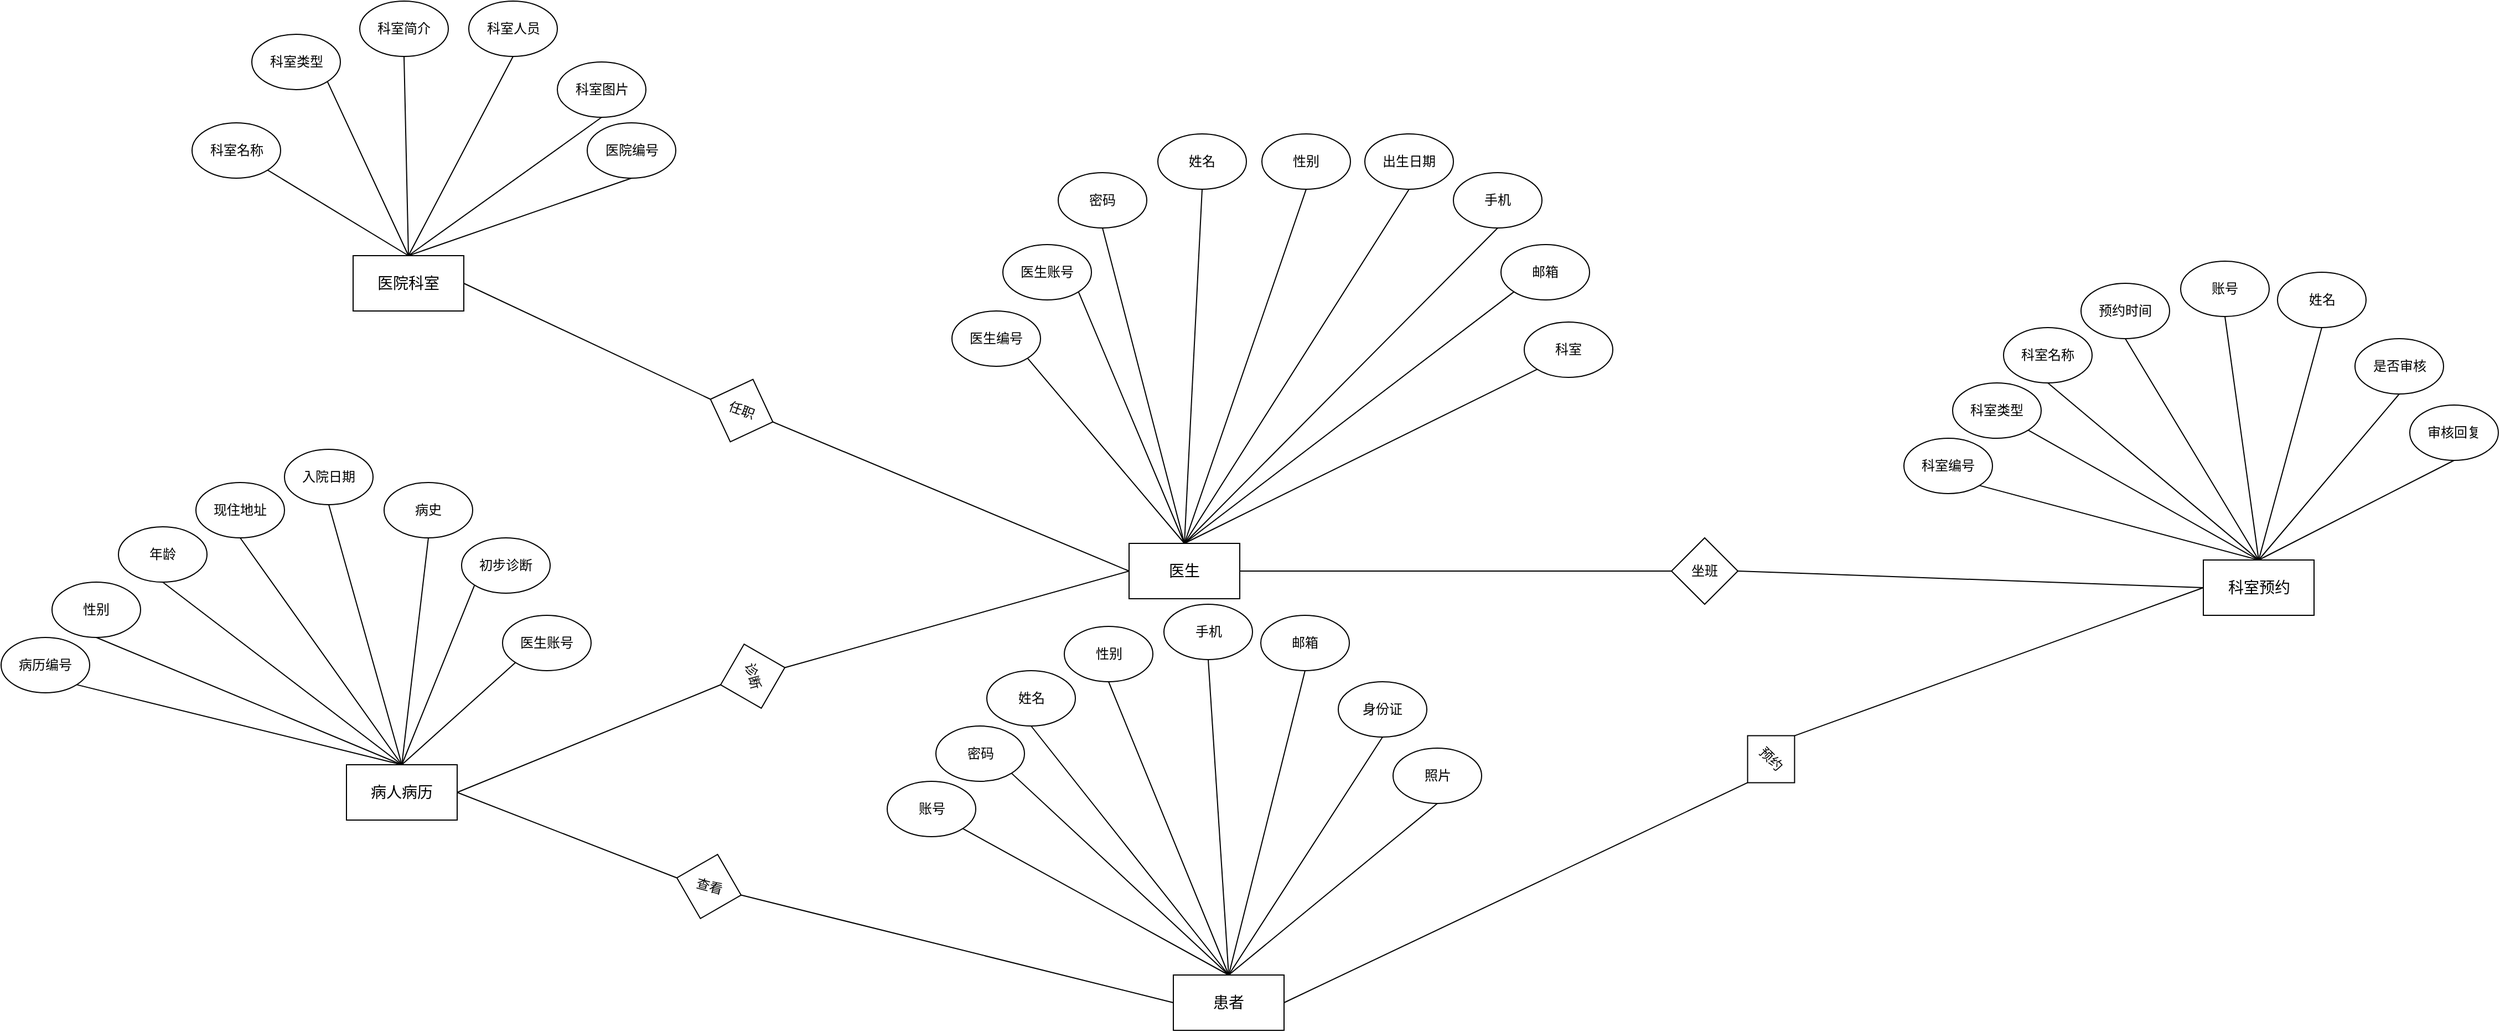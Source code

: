 <mxfile version="26.1.1">
  <diagram name="第 1 页" id="vaXZ1u9BHw6QRR23UWEu">
    <mxGraphModel dx="3938" dy="1527" grid="1" gridSize="10" guides="1" tooltips="1" connect="1" arrows="1" fold="1" page="1" pageScale="1" pageWidth="827" pageHeight="1169" math="0" shadow="0">
      <root>
        <mxCell id="0" />
        <mxCell id="1" parent="0" />
        <mxCell id="1sGNB1V-jxaKG5MZI_IA-1" value="&lt;font style=&quot;font-size: 14px;&quot;&gt;病人病历&lt;/font&gt;" style="rounded=0;whiteSpace=wrap;html=1;" vertex="1" parent="1">
          <mxGeometry x="-227" y="790" width="100" height="50" as="geometry" />
        </mxCell>
        <mxCell id="1sGNB1V-jxaKG5MZI_IA-2" value="病历编号" style="ellipse;whiteSpace=wrap;html=1;" vertex="1" parent="1">
          <mxGeometry x="-539" y="675" width="80" height="50" as="geometry" />
        </mxCell>
        <mxCell id="1sGNB1V-jxaKG5MZI_IA-3" value="性别" style="ellipse;whiteSpace=wrap;html=1;" vertex="1" parent="1">
          <mxGeometry x="-493" y="625" width="80" height="50" as="geometry" />
        </mxCell>
        <mxCell id="1sGNB1V-jxaKG5MZI_IA-4" value="年龄" style="ellipse;whiteSpace=wrap;html=1;" vertex="1" parent="1">
          <mxGeometry x="-433" y="575" width="80" height="50" as="geometry" />
        </mxCell>
        <mxCell id="1sGNB1V-jxaKG5MZI_IA-5" value="现住地址" style="ellipse;whiteSpace=wrap;html=1;" vertex="1" parent="1">
          <mxGeometry x="-363" y="535" width="80" height="50" as="geometry" />
        </mxCell>
        <mxCell id="1sGNB1V-jxaKG5MZI_IA-6" value="入院日期" style="ellipse;whiteSpace=wrap;html=1;" vertex="1" parent="1">
          <mxGeometry x="-283" y="505" width="80" height="50" as="geometry" />
        </mxCell>
        <mxCell id="1sGNB1V-jxaKG5MZI_IA-7" value="病史" style="ellipse;whiteSpace=wrap;html=1;" vertex="1" parent="1">
          <mxGeometry x="-193" y="535" width="80" height="50" as="geometry" />
        </mxCell>
        <mxCell id="1sGNB1V-jxaKG5MZI_IA-8" value="初步诊断" style="ellipse;whiteSpace=wrap;html=1;" vertex="1" parent="1">
          <mxGeometry x="-123" y="585" width="80" height="50" as="geometry" />
        </mxCell>
        <mxCell id="1sGNB1V-jxaKG5MZI_IA-9" value="医生账号" style="ellipse;whiteSpace=wrap;html=1;" vertex="1" parent="1">
          <mxGeometry x="-86" y="655" width="80" height="50" as="geometry" />
        </mxCell>
        <mxCell id="1sGNB1V-jxaKG5MZI_IA-11" value="" style="endArrow=none;html=1;rounded=0;entryX=1;entryY=1;entryDx=0;entryDy=0;exitX=0.5;exitY=0;exitDx=0;exitDy=0;" edge="1" parent="1" source="1sGNB1V-jxaKG5MZI_IA-1" target="1sGNB1V-jxaKG5MZI_IA-2">
          <mxGeometry width="50" height="50" relative="1" as="geometry">
            <mxPoint x="-367" y="860" as="sourcePoint" />
            <mxPoint x="-317" y="810" as="targetPoint" />
          </mxGeometry>
        </mxCell>
        <mxCell id="1sGNB1V-jxaKG5MZI_IA-12" value="" style="endArrow=none;html=1;rounded=0;entryX=0.5;entryY=1;entryDx=0;entryDy=0;exitX=0.5;exitY=0;exitDx=0;exitDy=0;" edge="1" parent="1" source="1sGNB1V-jxaKG5MZI_IA-1" target="1sGNB1V-jxaKG5MZI_IA-3">
          <mxGeometry width="50" height="50" relative="1" as="geometry">
            <mxPoint x="-167" y="800" as="sourcePoint" />
            <mxPoint x="-369" y="723" as="targetPoint" />
          </mxGeometry>
        </mxCell>
        <mxCell id="1sGNB1V-jxaKG5MZI_IA-13" value="" style="endArrow=none;html=1;rounded=0;entryX=0.5;entryY=1;entryDx=0;entryDy=0;exitX=0.5;exitY=0;exitDx=0;exitDy=0;" edge="1" parent="1" source="1sGNB1V-jxaKG5MZI_IA-1" target="1sGNB1V-jxaKG5MZI_IA-4">
          <mxGeometry width="50" height="50" relative="1" as="geometry">
            <mxPoint x="-167" y="800" as="sourcePoint" />
            <mxPoint x="-333" y="670" as="targetPoint" />
          </mxGeometry>
        </mxCell>
        <mxCell id="1sGNB1V-jxaKG5MZI_IA-14" value="" style="endArrow=none;html=1;rounded=0;entryX=0.5;entryY=1;entryDx=0;entryDy=0;exitX=0.5;exitY=0;exitDx=0;exitDy=0;" edge="1" parent="1" source="1sGNB1V-jxaKG5MZI_IA-1" target="1sGNB1V-jxaKG5MZI_IA-5">
          <mxGeometry width="50" height="50" relative="1" as="geometry">
            <mxPoint x="-117" y="790" as="sourcePoint" />
            <mxPoint x="-217" y="620" as="targetPoint" />
          </mxGeometry>
        </mxCell>
        <mxCell id="1sGNB1V-jxaKG5MZI_IA-15" value="" style="endArrow=none;html=1;rounded=0;entryX=0.5;entryY=1;entryDx=0;entryDy=0;exitX=0.5;exitY=0;exitDx=0;exitDy=0;" edge="1" parent="1" source="1sGNB1V-jxaKG5MZI_IA-1" target="1sGNB1V-jxaKG5MZI_IA-6">
          <mxGeometry width="50" height="50" relative="1" as="geometry">
            <mxPoint x="-137" y="795" as="sourcePoint" />
            <mxPoint x="-147" y="595" as="targetPoint" />
          </mxGeometry>
        </mxCell>
        <mxCell id="1sGNB1V-jxaKG5MZI_IA-16" value="" style="endArrow=none;html=1;rounded=0;entryX=0.5;entryY=1;entryDx=0;entryDy=0;exitX=0.5;exitY=0;exitDx=0;exitDy=0;" edge="1" parent="1" source="1sGNB1V-jxaKG5MZI_IA-1" target="1sGNB1V-jxaKG5MZI_IA-7">
          <mxGeometry width="50" height="50" relative="1" as="geometry">
            <mxPoint x="-167" y="800" as="sourcePoint" />
            <mxPoint x="-77" y="620" as="targetPoint" />
          </mxGeometry>
        </mxCell>
        <mxCell id="1sGNB1V-jxaKG5MZI_IA-17" value="" style="endArrow=none;html=1;rounded=0;entryX=0;entryY=1;entryDx=0;entryDy=0;exitX=0.5;exitY=0;exitDx=0;exitDy=0;" edge="1" parent="1" source="1sGNB1V-jxaKG5MZI_IA-1" target="1sGNB1V-jxaKG5MZI_IA-8">
          <mxGeometry width="50" height="50" relative="1" as="geometry">
            <mxPoint x="-167" y="800" as="sourcePoint" />
            <mxPoint x="3" y="660" as="targetPoint" />
          </mxGeometry>
        </mxCell>
        <mxCell id="1sGNB1V-jxaKG5MZI_IA-18" value="" style="endArrow=none;html=1;rounded=0;entryX=0;entryY=1;entryDx=0;entryDy=0;exitX=0.5;exitY=0;exitDx=0;exitDy=0;" edge="1" parent="1" source="1sGNB1V-jxaKG5MZI_IA-1" target="1sGNB1V-jxaKG5MZI_IA-9">
          <mxGeometry width="50" height="50" relative="1" as="geometry">
            <mxPoint x="-167" y="800" as="sourcePoint" />
            <mxPoint x="-25" y="633" as="targetPoint" />
          </mxGeometry>
        </mxCell>
        <mxCell id="1sGNB1V-jxaKG5MZI_IA-19" value="&lt;font style=&quot;font-size: 14px;&quot;&gt;医生&lt;/font&gt;" style="rounded=0;whiteSpace=wrap;html=1;" vertex="1" parent="1">
          <mxGeometry x="480" y="590" width="100" height="50" as="geometry" />
        </mxCell>
        <mxCell id="1sGNB1V-jxaKG5MZI_IA-20" value="医生账号" style="ellipse;whiteSpace=wrap;html=1;" vertex="1" parent="1">
          <mxGeometry x="366" y="320" width="80" height="50" as="geometry" />
        </mxCell>
        <mxCell id="1sGNB1V-jxaKG5MZI_IA-21" value="密码" style="ellipse;whiteSpace=wrap;html=1;" vertex="1" parent="1">
          <mxGeometry x="416" y="255" width="80" height="50" as="geometry" />
        </mxCell>
        <mxCell id="1sGNB1V-jxaKG5MZI_IA-22" value="姓名" style="ellipse;whiteSpace=wrap;html=1;" vertex="1" parent="1">
          <mxGeometry x="506" y="220" width="80" height="50" as="geometry" />
        </mxCell>
        <mxCell id="1sGNB1V-jxaKG5MZI_IA-23" value="性别" style="ellipse;whiteSpace=wrap;html=1;" vertex="1" parent="1">
          <mxGeometry x="600" y="220" width="80" height="50" as="geometry" />
        </mxCell>
        <mxCell id="1sGNB1V-jxaKG5MZI_IA-24" value="出生日期" style="ellipse;whiteSpace=wrap;html=1;" vertex="1" parent="1">
          <mxGeometry x="693" y="220" width="80" height="50" as="geometry" />
        </mxCell>
        <mxCell id="1sGNB1V-jxaKG5MZI_IA-25" value="手机" style="ellipse;whiteSpace=wrap;html=1;" vertex="1" parent="1">
          <mxGeometry x="773" y="255" width="80" height="50" as="geometry" />
        </mxCell>
        <mxCell id="1sGNB1V-jxaKG5MZI_IA-26" value="邮箱" style="ellipse;whiteSpace=wrap;html=1;" vertex="1" parent="1">
          <mxGeometry x="816" y="320" width="80" height="50" as="geometry" />
        </mxCell>
        <mxCell id="1sGNB1V-jxaKG5MZI_IA-27" value="科室" style="ellipse;whiteSpace=wrap;html=1;" vertex="1" parent="1">
          <mxGeometry x="837" y="390" width="80" height="50" as="geometry" />
        </mxCell>
        <mxCell id="1sGNB1V-jxaKG5MZI_IA-28" value="" style="endArrow=none;html=1;rounded=0;entryX=1;entryY=1;entryDx=0;entryDy=0;exitX=0.5;exitY=0;exitDx=0;exitDy=0;" edge="1" parent="1" source="1sGNB1V-jxaKG5MZI_IA-19" target="1sGNB1V-jxaKG5MZI_IA-20">
          <mxGeometry width="50" height="50" relative="1" as="geometry">
            <mxPoint x="340" y="660" as="sourcePoint" />
            <mxPoint x="390" y="610" as="targetPoint" />
          </mxGeometry>
        </mxCell>
        <mxCell id="1sGNB1V-jxaKG5MZI_IA-29" value="" style="endArrow=none;html=1;rounded=0;entryX=0.5;entryY=1;entryDx=0;entryDy=0;exitX=0.5;exitY=0;exitDx=0;exitDy=0;" edge="1" parent="1" source="1sGNB1V-jxaKG5MZI_IA-19" target="1sGNB1V-jxaKG5MZI_IA-21">
          <mxGeometry width="50" height="50" relative="1" as="geometry">
            <mxPoint x="540" y="600" as="sourcePoint" />
            <mxPoint x="338" y="523" as="targetPoint" />
          </mxGeometry>
        </mxCell>
        <mxCell id="1sGNB1V-jxaKG5MZI_IA-30" value="" style="endArrow=none;html=1;rounded=0;entryX=0.5;entryY=1;entryDx=0;entryDy=0;exitX=0.5;exitY=0;exitDx=0;exitDy=0;" edge="1" parent="1" source="1sGNB1V-jxaKG5MZI_IA-19" target="1sGNB1V-jxaKG5MZI_IA-22">
          <mxGeometry width="50" height="50" relative="1" as="geometry">
            <mxPoint x="540" y="600" as="sourcePoint" />
            <mxPoint x="374" y="470" as="targetPoint" />
          </mxGeometry>
        </mxCell>
        <mxCell id="1sGNB1V-jxaKG5MZI_IA-31" value="" style="endArrow=none;html=1;rounded=0;entryX=0.5;entryY=1;entryDx=0;entryDy=0;exitX=0.5;exitY=0;exitDx=0;exitDy=0;" edge="1" parent="1" source="1sGNB1V-jxaKG5MZI_IA-19" target="1sGNB1V-jxaKG5MZI_IA-23">
          <mxGeometry width="50" height="50" relative="1" as="geometry">
            <mxPoint x="590" y="590" as="sourcePoint" />
            <mxPoint x="490" y="420" as="targetPoint" />
          </mxGeometry>
        </mxCell>
        <mxCell id="1sGNB1V-jxaKG5MZI_IA-32" value="" style="endArrow=none;html=1;rounded=0;entryX=0.5;entryY=1;entryDx=0;entryDy=0;exitX=0.5;exitY=0;exitDx=0;exitDy=0;" edge="1" parent="1" source="1sGNB1V-jxaKG5MZI_IA-19" target="1sGNB1V-jxaKG5MZI_IA-24">
          <mxGeometry width="50" height="50" relative="1" as="geometry">
            <mxPoint x="570" y="595" as="sourcePoint" />
            <mxPoint x="560" y="395" as="targetPoint" />
          </mxGeometry>
        </mxCell>
        <mxCell id="1sGNB1V-jxaKG5MZI_IA-33" value="" style="endArrow=none;html=1;rounded=0;entryX=0.5;entryY=1;entryDx=0;entryDy=0;exitX=0.5;exitY=0;exitDx=0;exitDy=0;" edge="1" parent="1" source="1sGNB1V-jxaKG5MZI_IA-19" target="1sGNB1V-jxaKG5MZI_IA-25">
          <mxGeometry width="50" height="50" relative="1" as="geometry">
            <mxPoint x="540" y="600" as="sourcePoint" />
            <mxPoint x="630" y="420" as="targetPoint" />
          </mxGeometry>
        </mxCell>
        <mxCell id="1sGNB1V-jxaKG5MZI_IA-34" value="" style="endArrow=none;html=1;rounded=0;entryX=0;entryY=1;entryDx=0;entryDy=0;exitX=0.5;exitY=0;exitDx=0;exitDy=0;" edge="1" parent="1" source="1sGNB1V-jxaKG5MZI_IA-19" target="1sGNB1V-jxaKG5MZI_IA-26">
          <mxGeometry width="50" height="50" relative="1" as="geometry">
            <mxPoint x="540" y="600" as="sourcePoint" />
            <mxPoint x="710" y="460" as="targetPoint" />
          </mxGeometry>
        </mxCell>
        <mxCell id="1sGNB1V-jxaKG5MZI_IA-35" value="" style="endArrow=none;html=1;rounded=0;entryX=0;entryY=1;entryDx=0;entryDy=0;exitX=0.5;exitY=0;exitDx=0;exitDy=0;" edge="1" parent="1" source="1sGNB1V-jxaKG5MZI_IA-19" target="1sGNB1V-jxaKG5MZI_IA-27">
          <mxGeometry width="50" height="50" relative="1" as="geometry">
            <mxPoint x="540" y="600" as="sourcePoint" />
            <mxPoint x="682" y="433" as="targetPoint" />
          </mxGeometry>
        </mxCell>
        <mxCell id="1sGNB1V-jxaKG5MZI_IA-36" value="医生编号" style="ellipse;whiteSpace=wrap;html=1;" vertex="1" parent="1">
          <mxGeometry x="320" y="380" width="80" height="50" as="geometry" />
        </mxCell>
        <mxCell id="1sGNB1V-jxaKG5MZI_IA-37" value="" style="endArrow=none;html=1;rounded=0;entryX=0.5;entryY=0;entryDx=0;entryDy=0;exitX=1;exitY=1;exitDx=0;exitDy=0;" edge="1" parent="1" source="1sGNB1V-jxaKG5MZI_IA-36" target="1sGNB1V-jxaKG5MZI_IA-19">
          <mxGeometry width="50" height="50" relative="1" as="geometry">
            <mxPoint x="300" y="510" as="sourcePoint" />
            <mxPoint x="350" y="460" as="targetPoint" />
          </mxGeometry>
        </mxCell>
        <mxCell id="1sGNB1V-jxaKG5MZI_IA-38" value="&lt;font style=&quot;font-size: 14px;&quot;&gt;医院科室&lt;/font&gt;" style="rounded=0;whiteSpace=wrap;html=1;" vertex="1" parent="1">
          <mxGeometry x="-221" y="330" width="100" height="50" as="geometry" />
        </mxCell>
        <mxCell id="1sGNB1V-jxaKG5MZI_IA-39" value="科室类型" style="ellipse;whiteSpace=wrap;html=1;" vertex="1" parent="1">
          <mxGeometry x="-312.5" y="130" width="80" height="50" as="geometry" />
        </mxCell>
        <mxCell id="1sGNB1V-jxaKG5MZI_IA-40" value="科室简介" style="ellipse;whiteSpace=wrap;html=1;" vertex="1" parent="1">
          <mxGeometry x="-215" y="100" width="80" height="50" as="geometry" />
        </mxCell>
        <mxCell id="1sGNB1V-jxaKG5MZI_IA-41" value="科室人员" style="ellipse;whiteSpace=wrap;html=1;" vertex="1" parent="1">
          <mxGeometry x="-116.5" y="100" width="80" height="50" as="geometry" />
        </mxCell>
        <mxCell id="1sGNB1V-jxaKG5MZI_IA-42" value="科室图片" style="ellipse;whiteSpace=wrap;html=1;" vertex="1" parent="1">
          <mxGeometry x="-36.5" y="155" width="80" height="50" as="geometry" />
        </mxCell>
        <mxCell id="1sGNB1V-jxaKG5MZI_IA-43" value="医院编号" style="ellipse;whiteSpace=wrap;html=1;" vertex="1" parent="1">
          <mxGeometry x="-9.5" y="210" width="80" height="50" as="geometry" />
        </mxCell>
        <mxCell id="1sGNB1V-jxaKG5MZI_IA-47" value="" style="endArrow=none;html=1;rounded=0;entryX=1;entryY=1;entryDx=0;entryDy=0;exitX=0.5;exitY=0;exitDx=0;exitDy=0;" edge="1" parent="1" source="1sGNB1V-jxaKG5MZI_IA-38" target="1sGNB1V-jxaKG5MZI_IA-39">
          <mxGeometry width="50" height="50" relative="1" as="geometry">
            <mxPoint x="-361" y="400" as="sourcePoint" />
            <mxPoint x="-311" y="350" as="targetPoint" />
          </mxGeometry>
        </mxCell>
        <mxCell id="1sGNB1V-jxaKG5MZI_IA-48" value="" style="endArrow=none;html=1;rounded=0;entryX=0.5;entryY=1;entryDx=0;entryDy=0;exitX=0.5;exitY=0;exitDx=0;exitDy=0;" edge="1" parent="1" source="1sGNB1V-jxaKG5MZI_IA-38" target="1sGNB1V-jxaKG5MZI_IA-40">
          <mxGeometry width="50" height="50" relative="1" as="geometry">
            <mxPoint x="-161" y="340" as="sourcePoint" />
            <mxPoint x="-363" y="263" as="targetPoint" />
          </mxGeometry>
        </mxCell>
        <mxCell id="1sGNB1V-jxaKG5MZI_IA-49" value="" style="endArrow=none;html=1;rounded=0;entryX=0.5;entryY=1;entryDx=0;entryDy=0;exitX=0.5;exitY=0;exitDx=0;exitDy=0;" edge="1" parent="1" source="1sGNB1V-jxaKG5MZI_IA-38" target="1sGNB1V-jxaKG5MZI_IA-41">
          <mxGeometry width="50" height="50" relative="1" as="geometry">
            <mxPoint x="-161" y="340" as="sourcePoint" />
            <mxPoint x="-327" y="210" as="targetPoint" />
          </mxGeometry>
        </mxCell>
        <mxCell id="1sGNB1V-jxaKG5MZI_IA-50" value="" style="endArrow=none;html=1;rounded=0;entryX=0.5;entryY=1;entryDx=0;entryDy=0;exitX=0.5;exitY=0;exitDx=0;exitDy=0;" edge="1" parent="1" source="1sGNB1V-jxaKG5MZI_IA-38" target="1sGNB1V-jxaKG5MZI_IA-42">
          <mxGeometry width="50" height="50" relative="1" as="geometry">
            <mxPoint x="-111" y="330" as="sourcePoint" />
            <mxPoint x="-211" y="160" as="targetPoint" />
          </mxGeometry>
        </mxCell>
        <mxCell id="1sGNB1V-jxaKG5MZI_IA-51" value="" style="endArrow=none;html=1;rounded=0;entryX=0.5;entryY=1;entryDx=0;entryDy=0;exitX=0.5;exitY=0;exitDx=0;exitDy=0;" edge="1" parent="1" source="1sGNB1V-jxaKG5MZI_IA-38" target="1sGNB1V-jxaKG5MZI_IA-43">
          <mxGeometry width="50" height="50" relative="1" as="geometry">
            <mxPoint x="-131" y="335" as="sourcePoint" />
            <mxPoint x="-141" y="135" as="targetPoint" />
          </mxGeometry>
        </mxCell>
        <mxCell id="1sGNB1V-jxaKG5MZI_IA-55" value="科室名称" style="ellipse;whiteSpace=wrap;html=1;" vertex="1" parent="1">
          <mxGeometry x="-366.5" y="210" width="80" height="50" as="geometry" />
        </mxCell>
        <mxCell id="1sGNB1V-jxaKG5MZI_IA-56" value="" style="endArrow=none;html=1;rounded=0;entryX=0.5;entryY=0;entryDx=0;entryDy=0;exitX=1;exitY=1;exitDx=0;exitDy=0;" edge="1" parent="1" source="1sGNB1V-jxaKG5MZI_IA-55" target="1sGNB1V-jxaKG5MZI_IA-38">
          <mxGeometry width="50" height="50" relative="1" as="geometry">
            <mxPoint x="-401" y="250" as="sourcePoint" />
            <mxPoint x="-351" y="200" as="targetPoint" />
          </mxGeometry>
        </mxCell>
        <mxCell id="1sGNB1V-jxaKG5MZI_IA-57" value="&lt;font style=&quot;font-size: 14px;&quot;&gt;患者&lt;/font&gt;" style="rounded=0;whiteSpace=wrap;html=1;" vertex="1" parent="1">
          <mxGeometry x="520" y="980" width="100" height="50" as="geometry" />
        </mxCell>
        <mxCell id="1sGNB1V-jxaKG5MZI_IA-58" value="密码" style="ellipse;whiteSpace=wrap;html=1;" vertex="1" parent="1">
          <mxGeometry x="305.5" y="755" width="80" height="50" as="geometry" />
        </mxCell>
        <mxCell id="1sGNB1V-jxaKG5MZI_IA-59" value="姓名" style="ellipse;whiteSpace=wrap;html=1;" vertex="1" parent="1">
          <mxGeometry x="351.5" y="705" width="80" height="50" as="geometry" />
        </mxCell>
        <mxCell id="1sGNB1V-jxaKG5MZI_IA-60" value="性别" style="ellipse;whiteSpace=wrap;html=1;" vertex="1" parent="1">
          <mxGeometry x="421.5" y="665" width="80" height="50" as="geometry" />
        </mxCell>
        <mxCell id="1sGNB1V-jxaKG5MZI_IA-61" value="手机" style="ellipse;whiteSpace=wrap;html=1;" vertex="1" parent="1">
          <mxGeometry x="511.5" y="645" width="80" height="50" as="geometry" />
        </mxCell>
        <mxCell id="1sGNB1V-jxaKG5MZI_IA-62" value="邮箱" style="ellipse;whiteSpace=wrap;html=1;" vertex="1" parent="1">
          <mxGeometry x="599" y="655" width="80" height="50" as="geometry" />
        </mxCell>
        <mxCell id="1sGNB1V-jxaKG5MZI_IA-63" value="" style="endArrow=none;html=1;rounded=0;entryX=1;entryY=1;entryDx=0;entryDy=0;exitX=0.5;exitY=0;exitDx=0;exitDy=0;" edge="1" parent="1" source="1sGNB1V-jxaKG5MZI_IA-57" target="1sGNB1V-jxaKG5MZI_IA-58">
          <mxGeometry width="50" height="50" relative="1" as="geometry">
            <mxPoint x="380" y="1050" as="sourcePoint" />
            <mxPoint x="430" y="1000" as="targetPoint" />
          </mxGeometry>
        </mxCell>
        <mxCell id="1sGNB1V-jxaKG5MZI_IA-64" value="" style="endArrow=none;html=1;rounded=0;entryX=0.5;entryY=1;entryDx=0;entryDy=0;exitX=0.5;exitY=0;exitDx=0;exitDy=0;" edge="1" parent="1" source="1sGNB1V-jxaKG5MZI_IA-57" target="1sGNB1V-jxaKG5MZI_IA-59">
          <mxGeometry width="50" height="50" relative="1" as="geometry">
            <mxPoint x="580" y="990" as="sourcePoint" />
            <mxPoint x="378" y="913" as="targetPoint" />
          </mxGeometry>
        </mxCell>
        <mxCell id="1sGNB1V-jxaKG5MZI_IA-65" value="" style="endArrow=none;html=1;rounded=0;entryX=0.5;entryY=1;entryDx=0;entryDy=0;exitX=0.5;exitY=0;exitDx=0;exitDy=0;" edge="1" parent="1" source="1sGNB1V-jxaKG5MZI_IA-57" target="1sGNB1V-jxaKG5MZI_IA-60">
          <mxGeometry width="50" height="50" relative="1" as="geometry">
            <mxPoint x="580" y="990" as="sourcePoint" />
            <mxPoint x="414" y="860" as="targetPoint" />
          </mxGeometry>
        </mxCell>
        <mxCell id="1sGNB1V-jxaKG5MZI_IA-66" value="" style="endArrow=none;html=1;rounded=0;entryX=0.5;entryY=1;entryDx=0;entryDy=0;exitX=0.5;exitY=0;exitDx=0;exitDy=0;" edge="1" parent="1" source="1sGNB1V-jxaKG5MZI_IA-57" target="1sGNB1V-jxaKG5MZI_IA-61">
          <mxGeometry width="50" height="50" relative="1" as="geometry">
            <mxPoint x="630" y="980" as="sourcePoint" />
            <mxPoint x="530" y="810" as="targetPoint" />
          </mxGeometry>
        </mxCell>
        <mxCell id="1sGNB1V-jxaKG5MZI_IA-67" value="" style="endArrow=none;html=1;rounded=0;entryX=0.5;entryY=1;entryDx=0;entryDy=0;exitX=0.5;exitY=0;exitDx=0;exitDy=0;" edge="1" parent="1" source="1sGNB1V-jxaKG5MZI_IA-57" target="1sGNB1V-jxaKG5MZI_IA-62">
          <mxGeometry width="50" height="50" relative="1" as="geometry">
            <mxPoint x="610" y="985" as="sourcePoint" />
            <mxPoint x="600" y="785" as="targetPoint" />
          </mxGeometry>
        </mxCell>
        <mxCell id="1sGNB1V-jxaKG5MZI_IA-68" value="账号" style="ellipse;whiteSpace=wrap;html=1;" vertex="1" parent="1">
          <mxGeometry x="261.5" y="805" width="80" height="50" as="geometry" />
        </mxCell>
        <mxCell id="1sGNB1V-jxaKG5MZI_IA-69" value="" style="endArrow=none;html=1;rounded=0;entryX=0.5;entryY=0;entryDx=0;entryDy=0;exitX=1;exitY=1;exitDx=0;exitDy=0;" edge="1" parent="1" source="1sGNB1V-jxaKG5MZI_IA-68" target="1sGNB1V-jxaKG5MZI_IA-57">
          <mxGeometry width="50" height="50" relative="1" as="geometry">
            <mxPoint x="340" y="900" as="sourcePoint" />
            <mxPoint x="390" y="850" as="targetPoint" />
          </mxGeometry>
        </mxCell>
        <mxCell id="1sGNB1V-jxaKG5MZI_IA-70" value="身份证" style="ellipse;whiteSpace=wrap;html=1;" vertex="1" parent="1">
          <mxGeometry x="669" y="715" width="80" height="50" as="geometry" />
        </mxCell>
        <mxCell id="1sGNB1V-jxaKG5MZI_IA-71" value="" style="endArrow=none;html=1;rounded=0;entryX=0.5;entryY=1;entryDx=0;entryDy=0;exitX=0.5;exitY=0;exitDx=0;exitDy=0;" edge="1" parent="1" source="1sGNB1V-jxaKG5MZI_IA-57" target="1sGNB1V-jxaKG5MZI_IA-70">
          <mxGeometry width="50" height="50" relative="1" as="geometry">
            <mxPoint x="658.5" y="990" as="sourcePoint" />
            <mxPoint x="708.5" y="940" as="targetPoint" />
          </mxGeometry>
        </mxCell>
        <mxCell id="1sGNB1V-jxaKG5MZI_IA-72" value="照片" style="ellipse;whiteSpace=wrap;html=1;" vertex="1" parent="1">
          <mxGeometry x="718.5" y="775" width="80" height="50" as="geometry" />
        </mxCell>
        <mxCell id="1sGNB1V-jxaKG5MZI_IA-73" value="" style="endArrow=none;html=1;rounded=0;entryX=0.5;entryY=1;entryDx=0;entryDy=0;exitX=0.5;exitY=0;exitDx=0;exitDy=0;" edge="1" parent="1" source="1sGNB1V-jxaKG5MZI_IA-57" target="1sGNB1V-jxaKG5MZI_IA-72">
          <mxGeometry width="50" height="50" relative="1" as="geometry">
            <mxPoint x="580.5" y="990" as="sourcePoint" />
            <mxPoint x="708.5" y="830" as="targetPoint" />
          </mxGeometry>
        </mxCell>
        <mxCell id="1sGNB1V-jxaKG5MZI_IA-74" value="&lt;span style=&quot;font-size: 14px;&quot;&gt;科室预约&lt;/span&gt;" style="rounded=0;whiteSpace=wrap;html=1;" vertex="1" parent="1">
          <mxGeometry x="1450.5" y="605" width="100" height="50" as="geometry" />
        </mxCell>
        <mxCell id="1sGNB1V-jxaKG5MZI_IA-75" value="科室类型" style="ellipse;whiteSpace=wrap;html=1;" vertex="1" parent="1">
          <mxGeometry x="1224" y="445" width="80" height="50" as="geometry" />
        </mxCell>
        <mxCell id="1sGNB1V-jxaKG5MZI_IA-76" value="科室名称" style="ellipse;whiteSpace=wrap;html=1;" vertex="1" parent="1">
          <mxGeometry x="1270" y="395" width="80" height="50" as="geometry" />
        </mxCell>
        <mxCell id="1sGNB1V-jxaKG5MZI_IA-77" value="预约时间" style="ellipse;whiteSpace=wrap;html=1;" vertex="1" parent="1">
          <mxGeometry x="1340" y="355" width="80" height="50" as="geometry" />
        </mxCell>
        <mxCell id="1sGNB1V-jxaKG5MZI_IA-78" value="账号" style="ellipse;whiteSpace=wrap;html=1;" vertex="1" parent="1">
          <mxGeometry x="1430" y="335" width="80" height="50" as="geometry" />
        </mxCell>
        <mxCell id="1sGNB1V-jxaKG5MZI_IA-79" value="姓名" style="ellipse;whiteSpace=wrap;html=1;" vertex="1" parent="1">
          <mxGeometry x="1517.5" y="345" width="80" height="50" as="geometry" />
        </mxCell>
        <mxCell id="1sGNB1V-jxaKG5MZI_IA-80" value="" style="endArrow=none;html=1;rounded=0;entryX=1;entryY=1;entryDx=0;entryDy=0;exitX=0.5;exitY=0;exitDx=0;exitDy=0;" edge="1" parent="1" source="1sGNB1V-jxaKG5MZI_IA-74" target="1sGNB1V-jxaKG5MZI_IA-75">
          <mxGeometry width="50" height="50" relative="1" as="geometry">
            <mxPoint x="1310.5" y="675" as="sourcePoint" />
            <mxPoint x="1360.5" y="625" as="targetPoint" />
          </mxGeometry>
        </mxCell>
        <mxCell id="1sGNB1V-jxaKG5MZI_IA-81" value="" style="endArrow=none;html=1;rounded=0;entryX=0.5;entryY=1;entryDx=0;entryDy=0;exitX=0.5;exitY=0;exitDx=0;exitDy=0;" edge="1" parent="1" source="1sGNB1V-jxaKG5MZI_IA-74" target="1sGNB1V-jxaKG5MZI_IA-76">
          <mxGeometry width="50" height="50" relative="1" as="geometry">
            <mxPoint x="1510.5" y="615" as="sourcePoint" />
            <mxPoint x="1308.5" y="538" as="targetPoint" />
          </mxGeometry>
        </mxCell>
        <mxCell id="1sGNB1V-jxaKG5MZI_IA-82" value="" style="endArrow=none;html=1;rounded=0;entryX=0.5;entryY=1;entryDx=0;entryDy=0;exitX=0.5;exitY=0;exitDx=0;exitDy=0;" edge="1" parent="1" source="1sGNB1V-jxaKG5MZI_IA-74" target="1sGNB1V-jxaKG5MZI_IA-77">
          <mxGeometry width="50" height="50" relative="1" as="geometry">
            <mxPoint x="1510.5" y="615" as="sourcePoint" />
            <mxPoint x="1344.5" y="485" as="targetPoint" />
          </mxGeometry>
        </mxCell>
        <mxCell id="1sGNB1V-jxaKG5MZI_IA-83" value="" style="endArrow=none;html=1;rounded=0;entryX=0.5;entryY=1;entryDx=0;entryDy=0;exitX=0.5;exitY=0;exitDx=0;exitDy=0;" edge="1" parent="1" source="1sGNB1V-jxaKG5MZI_IA-74" target="1sGNB1V-jxaKG5MZI_IA-78">
          <mxGeometry width="50" height="50" relative="1" as="geometry">
            <mxPoint x="1560.5" y="605" as="sourcePoint" />
            <mxPoint x="1460.5" y="435" as="targetPoint" />
          </mxGeometry>
        </mxCell>
        <mxCell id="1sGNB1V-jxaKG5MZI_IA-84" value="" style="endArrow=none;html=1;rounded=0;entryX=0.5;entryY=1;entryDx=0;entryDy=0;exitX=0.5;exitY=0;exitDx=0;exitDy=0;" edge="1" parent="1" source="1sGNB1V-jxaKG5MZI_IA-74" target="1sGNB1V-jxaKG5MZI_IA-79">
          <mxGeometry width="50" height="50" relative="1" as="geometry">
            <mxPoint x="1540.5" y="610" as="sourcePoint" />
            <mxPoint x="1530.5" y="410" as="targetPoint" />
          </mxGeometry>
        </mxCell>
        <mxCell id="1sGNB1V-jxaKG5MZI_IA-85" value="科室编号" style="ellipse;whiteSpace=wrap;html=1;" vertex="1" parent="1">
          <mxGeometry x="1180" y="495" width="80" height="50" as="geometry" />
        </mxCell>
        <mxCell id="1sGNB1V-jxaKG5MZI_IA-86" value="" style="endArrow=none;html=1;rounded=0;entryX=0.5;entryY=0;entryDx=0;entryDy=0;exitX=1;exitY=1;exitDx=0;exitDy=0;" edge="1" parent="1" source="1sGNB1V-jxaKG5MZI_IA-85" target="1sGNB1V-jxaKG5MZI_IA-74">
          <mxGeometry width="50" height="50" relative="1" as="geometry">
            <mxPoint x="1270.5" y="525" as="sourcePoint" />
            <mxPoint x="1320.5" y="475" as="targetPoint" />
          </mxGeometry>
        </mxCell>
        <mxCell id="1sGNB1V-jxaKG5MZI_IA-87" value="是否审核" style="ellipse;whiteSpace=wrap;html=1;" vertex="1" parent="1">
          <mxGeometry x="1587.5" y="405" width="80" height="50" as="geometry" />
        </mxCell>
        <mxCell id="1sGNB1V-jxaKG5MZI_IA-88" value="" style="endArrow=none;html=1;rounded=0;entryX=0.5;entryY=1;entryDx=0;entryDy=0;exitX=0.5;exitY=0;exitDx=0;exitDy=0;" edge="1" parent="1" source="1sGNB1V-jxaKG5MZI_IA-74" target="1sGNB1V-jxaKG5MZI_IA-87">
          <mxGeometry width="50" height="50" relative="1" as="geometry">
            <mxPoint x="1589" y="615" as="sourcePoint" />
            <mxPoint x="1639" y="565" as="targetPoint" />
          </mxGeometry>
        </mxCell>
        <mxCell id="1sGNB1V-jxaKG5MZI_IA-89" value="审核回复" style="ellipse;whiteSpace=wrap;html=1;" vertex="1" parent="1">
          <mxGeometry x="1637" y="465" width="80" height="50" as="geometry" />
        </mxCell>
        <mxCell id="1sGNB1V-jxaKG5MZI_IA-90" value="" style="endArrow=none;html=1;rounded=0;entryX=0.5;entryY=1;entryDx=0;entryDy=0;exitX=0.5;exitY=0;exitDx=0;exitDy=0;" edge="1" parent="1" source="1sGNB1V-jxaKG5MZI_IA-74" target="1sGNB1V-jxaKG5MZI_IA-89">
          <mxGeometry width="50" height="50" relative="1" as="geometry">
            <mxPoint x="1511" y="615" as="sourcePoint" />
            <mxPoint x="1639" y="455" as="targetPoint" />
          </mxGeometry>
        </mxCell>
        <mxCell id="1sGNB1V-jxaKG5MZI_IA-91" value="任职" style="rhombus;whiteSpace=wrap;html=1;rotation=20;" vertex="1" parent="1">
          <mxGeometry x="100" y="440" width="60" height="60" as="geometry" />
        </mxCell>
        <mxCell id="1sGNB1V-jxaKG5MZI_IA-92" value="" style="endArrow=none;html=1;rounded=0;entryX=0;entryY=0.5;entryDx=0;entryDy=0;exitX=1;exitY=0.5;exitDx=0;exitDy=0;" edge="1" parent="1" source="1sGNB1V-jxaKG5MZI_IA-91" target="1sGNB1V-jxaKG5MZI_IA-19">
          <mxGeometry width="50" height="50" relative="1" as="geometry">
            <mxPoint x="210" y="580" as="sourcePoint" />
            <mxPoint x="260" y="530" as="targetPoint" />
          </mxGeometry>
        </mxCell>
        <mxCell id="1sGNB1V-jxaKG5MZI_IA-93" value="" style="endArrow=none;html=1;rounded=0;entryX=0;entryY=0.5;entryDx=0;entryDy=0;exitX=1;exitY=0.5;exitDx=0;exitDy=0;" edge="1" parent="1" source="1sGNB1V-jxaKG5MZI_IA-38" target="1sGNB1V-jxaKG5MZI_IA-91">
          <mxGeometry width="50" height="50" relative="1" as="geometry">
            <mxPoint x="168" y="490" as="sourcePoint" />
            <mxPoint x="490" y="625" as="targetPoint" />
          </mxGeometry>
        </mxCell>
        <mxCell id="1sGNB1V-jxaKG5MZI_IA-94" value="诊断" style="rhombus;whiteSpace=wrap;html=1;rotation=75;" vertex="1" parent="1">
          <mxGeometry x="110" y="680" width="60" height="60" as="geometry" />
        </mxCell>
        <mxCell id="1sGNB1V-jxaKG5MZI_IA-95" value="" style="endArrow=none;html=1;rounded=0;entryX=0;entryY=0.5;entryDx=0;entryDy=0;exitX=0.5;exitY=0;exitDx=0;exitDy=0;" edge="1" parent="1" source="1sGNB1V-jxaKG5MZI_IA-94" target="1sGNB1V-jxaKG5MZI_IA-19">
          <mxGeometry width="50" height="50" relative="1" as="geometry">
            <mxPoint x="100" y="800" as="sourcePoint" />
            <mxPoint x="150" y="750" as="targetPoint" />
          </mxGeometry>
        </mxCell>
        <mxCell id="1sGNB1V-jxaKG5MZI_IA-96" value="" style="endArrow=none;html=1;rounded=0;entryX=0.5;entryY=1;entryDx=0;entryDy=0;exitX=1;exitY=0.5;exitDx=0;exitDy=0;" edge="1" parent="1" source="1sGNB1V-jxaKG5MZI_IA-1" target="1sGNB1V-jxaKG5MZI_IA-94">
          <mxGeometry width="50" height="50" relative="1" as="geometry">
            <mxPoint x="-100" y="887" as="sourcePoint" />
            <mxPoint x="211" y="800" as="targetPoint" />
          </mxGeometry>
        </mxCell>
        <mxCell id="1sGNB1V-jxaKG5MZI_IA-97" value="坐班" style="rhombus;whiteSpace=wrap;html=1;rotation=0;" vertex="1" parent="1">
          <mxGeometry x="970" y="585" width="60" height="60" as="geometry" />
        </mxCell>
        <mxCell id="1sGNB1V-jxaKG5MZI_IA-98" value="" style="endArrow=none;html=1;rounded=0;entryX=0;entryY=0.5;entryDx=0;entryDy=0;exitX=1;exitY=0.5;exitDx=0;exitDy=0;" edge="1" parent="1" source="1sGNB1V-jxaKG5MZI_IA-97" target="1sGNB1V-jxaKG5MZI_IA-74">
          <mxGeometry width="50" height="50" relative="1" as="geometry">
            <mxPoint x="890" y="650" as="sourcePoint" />
            <mxPoint x="940" y="600" as="targetPoint" />
          </mxGeometry>
        </mxCell>
        <mxCell id="1sGNB1V-jxaKG5MZI_IA-99" value="" style="endArrow=none;html=1;rounded=0;entryX=0;entryY=0.5;entryDx=0;entryDy=0;exitX=1;exitY=0.5;exitDx=0;exitDy=0;" edge="1" parent="1" source="1sGNB1V-jxaKG5MZI_IA-19" target="1sGNB1V-jxaKG5MZI_IA-97">
          <mxGeometry width="50" height="50" relative="1" as="geometry">
            <mxPoint x="730" y="552.5" as="sourcePoint" />
            <mxPoint x="1151" y="567.5" as="targetPoint" />
          </mxGeometry>
        </mxCell>
        <mxCell id="1sGNB1V-jxaKG5MZI_IA-100" value="预约" style="rhombus;whiteSpace=wrap;html=1;rotation=45;" vertex="1" parent="1">
          <mxGeometry x="1030" y="755" width="60" height="60" as="geometry" />
        </mxCell>
        <mxCell id="1sGNB1V-jxaKG5MZI_IA-101" value="" style="endArrow=none;html=1;rounded=0;entryX=0.5;entryY=1;entryDx=0;entryDy=0;exitX=1;exitY=0.5;exitDx=0;exitDy=0;" edge="1" parent="1" source="1sGNB1V-jxaKG5MZI_IA-57" target="1sGNB1V-jxaKG5MZI_IA-100">
          <mxGeometry width="50" height="50" relative="1" as="geometry">
            <mxPoint x="890" y="860" as="sourcePoint" />
            <mxPoint x="1040" y="830" as="targetPoint" />
          </mxGeometry>
        </mxCell>
        <mxCell id="1sGNB1V-jxaKG5MZI_IA-102" value="" style="endArrow=none;html=1;rounded=0;entryX=0;entryY=0.5;entryDx=0;entryDy=0;exitX=0.5;exitY=0;exitDx=0;exitDy=0;" edge="1" parent="1" source="1sGNB1V-jxaKG5MZI_IA-100" target="1sGNB1V-jxaKG5MZI_IA-74">
          <mxGeometry width="50" height="50" relative="1" as="geometry">
            <mxPoint x="630" y="1015" as="sourcePoint" />
            <mxPoint x="1049" y="816" as="targetPoint" />
          </mxGeometry>
        </mxCell>
        <mxCell id="1sGNB1V-jxaKG5MZI_IA-103" value="" style="endArrow=none;html=1;rounded=0;entryX=0;entryY=0.5;entryDx=0;entryDy=0;exitX=1;exitY=0.5;exitDx=0;exitDy=0;" edge="1" parent="1" source="1sGNB1V-jxaKG5MZI_IA-105" target="1sGNB1V-jxaKG5MZI_IA-57">
          <mxGeometry width="50" height="50" relative="1" as="geometry">
            <mxPoint x="130" y="910" as="sourcePoint" />
            <mxPoint x="306" y="890" as="targetPoint" />
          </mxGeometry>
        </mxCell>
        <mxCell id="1sGNB1V-jxaKG5MZI_IA-105" value="查看" style="rhombus;whiteSpace=wrap;html=1;rotation=15;" vertex="1" parent="1">
          <mxGeometry x="70.5" y="870" width="60" height="60" as="geometry" />
        </mxCell>
        <mxCell id="1sGNB1V-jxaKG5MZI_IA-106" value="" style="endArrow=none;html=1;rounded=0;entryX=0;entryY=0.5;entryDx=0;entryDy=0;exitX=1;exitY=0.5;exitDx=0;exitDy=0;" edge="1" parent="1" source="1sGNB1V-jxaKG5MZI_IA-1" target="1sGNB1V-jxaKG5MZI_IA-105">
          <mxGeometry width="50" height="50" relative="1" as="geometry">
            <mxPoint x="139" y="918" as="sourcePoint" />
            <mxPoint x="530" y="1015" as="targetPoint" />
          </mxGeometry>
        </mxCell>
      </root>
    </mxGraphModel>
  </diagram>
</mxfile>
